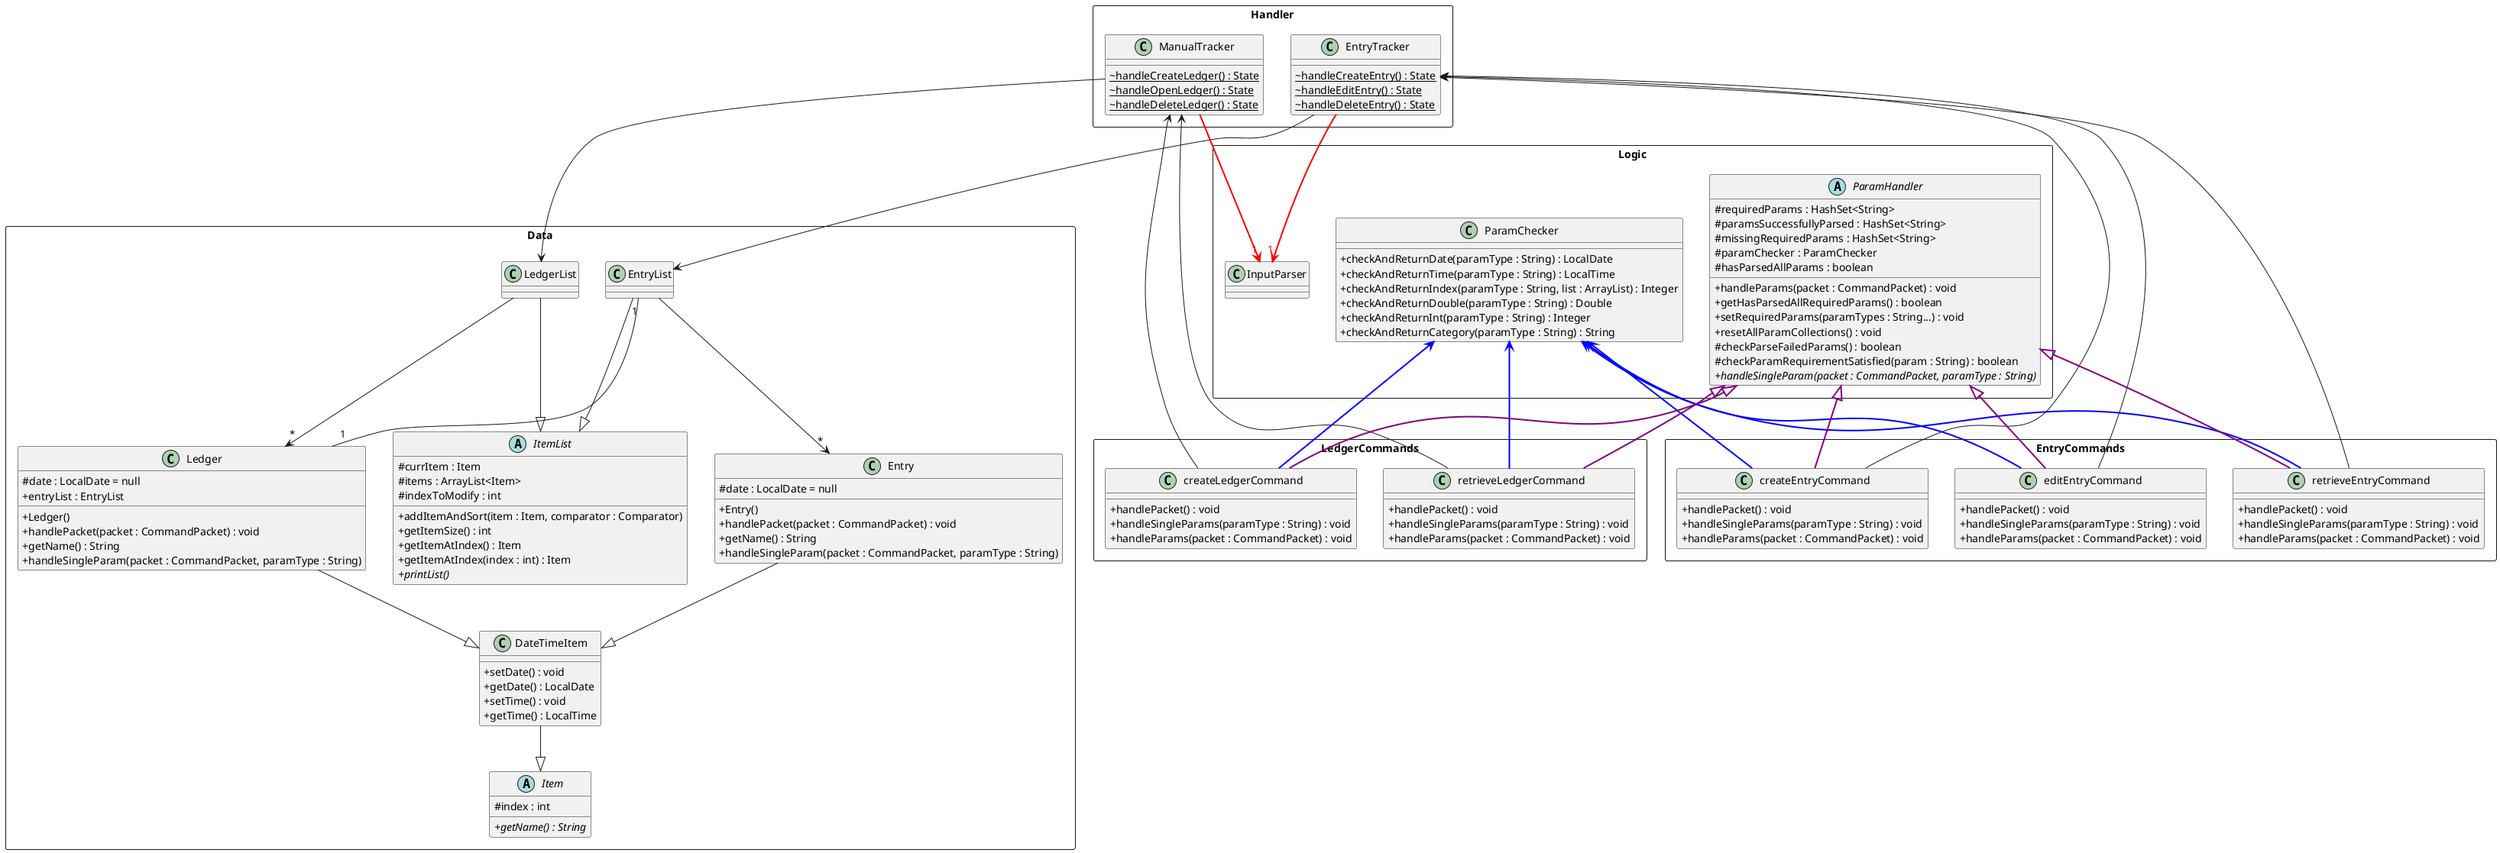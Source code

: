 @startuml
skinparam classAttributeIconSize 0
skinparam BoxPadding 80
rectangle Data {
    class DateTimeItem {
        + setDate() : void
        + getDate() : LocalDate
        + setTime() : void
        + getTime() : LocalTime
    }

    abstract class Item {
        # index : int
        + {abstract} getName() : String
    }

    abstract class ItemList {
        # currItem : Item
        # items : ArrayList<Item>
        # indexToModify : int

        + addItemAndSort(item : Item, comparator : Comparator)
        + getItemSize() : int
        + getItemAtIndex() : Item
        + getItemAtIndex(index : int) : Item
        + {abstract} printList()
    }
    together {
        class LedgerList {
        }

        class EntryList {
        }
    }

    class Ledger {
        # date : LocalDate = null
        + entryList : EntryList
        + Ledger()
        + handlePacket(packet : CommandPacket) : void
        + getName() : String
        + handleSingleParam(packet : CommandPacket, paramType : String)
    }

    class Entry {
        # date : LocalDate = null
        + Entry()
        + handlePacket(packet : CommandPacket) : void
        + getName() : String
        + handleSingleParam(packet : CommandPacket, paramType : String)
    }
}



DateTimeItem --|> Item
Ledger --|> DateTimeItem
Entry --|> DateTimeItem
LedgerList --|> ItemList
EntryList --|> ItemList
Ledger "1" -- "1" EntryList
LedgerList --> "*" Ledger
EntryList --> "*" Entry

rectangle Handler {
    class ManualTracker {
        ~ {static} handleCreateLedger() : State
        ~ {static} handleOpenLedger() : State
        ~ {static} handleDeleteLedger() : State
    }

    class EntryTracker {
        ~ {static} handleCreateEntry() : State
        ~ {static} handleEditEntry() : State
        ~ {static} handleDeleteEntry() : State
    }
    EntryTracker --> EntryList
    ManualTracker --> LedgerList
}

rectangle LedgerCommands {
    class createLedgerCommand {
        + handlePacket() : void
        + handleSingleParams(paramType : String) : void
        + handleParams(packet : CommandPacket) : void
    }
    class retrieveLedgerCommand {
        + handlePacket() : void
        + handleSingleParams(paramType : String) : void
        + handleParams(packet : CommandPacket) : void
    }
    ManualTracker <-- createLedgerCommand
    ManualTracker <-- retrieveLedgerCommand
}

rectangle EntryCommands {
    class createEntryCommand {
        + handlePacket() : void
        + handleSingleParams(paramType : String) : void
        + handleParams(packet : CommandPacket) : void
    }
    class editEntryCommand {
        + handlePacket() : void
        + handleSingleParams(paramType : String) : void
        + handleParams(packet : CommandPacket) : void
    }
    class retrieveEntryCommand {
        + handlePacket() : void
        + handleSingleParams(paramType : String) : void
        + handleParams(packet : CommandPacket) : void
    }
    EntryTracker <-- createEntryCommand
    EntryTracker <-- retrieveEntryCommand
    EntryTracker <-- editEntryCommand

}

rectangle Logic {
    abstract class ParamHandler {
        # requiredParams : HashSet<String>
        # paramsSuccessfullyParsed : HashSet<String>
        # missingRequiredParams : HashSet<String>
        # paramChecker : ParamChecker
        # hasParsedAllParams : boolean
        + handleParams(packet : CommandPacket) : void
        + getHasParsedAllRequiredParams() : boolean
        + setRequiredParams(paramTypes : String...) : void
        + resetAllParamCollections() : void
        # checkParseFailedParams() : boolean
        # checkParamRequirementSatisfied(param : String) : boolean
        + {abstract} handleSingleParam(packet : CommandPacket, paramType : String)
    }

    class ParamChecker {
        + checkAndReturnDate(paramType : String) : LocalDate
        + checkAndReturnTime(paramType : String) : LocalTime
        + checkAndReturnIndex(paramType : String, list : ArrayList) : Integer
        + checkAndReturnDouble(paramType : String) : Double
        + checkAndReturnInt(paramType : String) : Integer
        + checkAndReturnCategory(paramType : String) : String
    }

    ParamChecker <-[#blue]- createLedgerCommand #line:blue;line.bold;text:red
    ParamChecker <-[#blue]- retrieveLedgerCommand #line:blue;line.bold;text:red
    ParamChecker <-[#blue]- createEntryCommand #line:blue;line.bold;text:red
    ParamChecker <-[#blue]- editEntryCommand #line:blue;line.bold;text:red
    ParamChecker <-[#blue]- retrieveEntryCommand #line:blue;line.bold;text:red

    ParamHandler <|-- createLedgerCommand #line:purple;line.bold;text:red
    ParamHandler <|-- retrieveLedgerCommand #line:purple;line.bold;text:red
    ParamHandler <|-- createEntryCommand #line:purple;line.bold;text:red
    ParamHandler <|-- retrieveEntryCommand #line:purple;line.bold;text:red
    ParamHandler <|-- editEntryCommand #line:purple;line.bold;text:red

    ManualTracker -[#red]-> "1" InputParser #line:red;line.bold;text:red

    EntryTracker -[#red]-> "1" InputParser #line:red;line.bold;text:red

@enduml